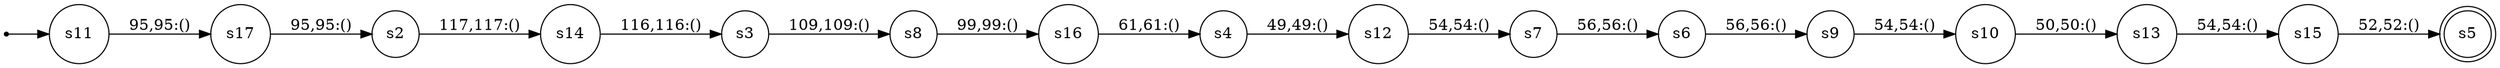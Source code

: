 
      digraph G {
        rankdir=LR;
        init [shape=point];
        node [shape = doublecircle];
        s5
        node [shape = circle];
        init -> s11;
        s17 -> s2 [label = "95,95:()"]
        s16 -> s4 [label = "61,61:()"]
        s15 -> s5 [label = "52,52:()"]
        s14 -> s3 [label = "116,116:()"]
        s13 -> s15 [label = "54,54:()"]
        s12 -> s7 [label = "54,54:()"]
        s11 -> s17 [label = "95,95:()"]
        s10 -> s13 [label = "50,50:()"]
        s9 -> s10 [label = "54,54:()"]
        s8 -> s16 [label = "99,99:()"]
        s7 -> s6 [label = "56,56:()"]
        s6 -> s9 [label = "56,56:()"]
        s4 -> s12 [label = "49,49:()"]
        s3 -> s8 [label = "109,109:()"]
        s2 -> s14 [label = "117,117:()"]}